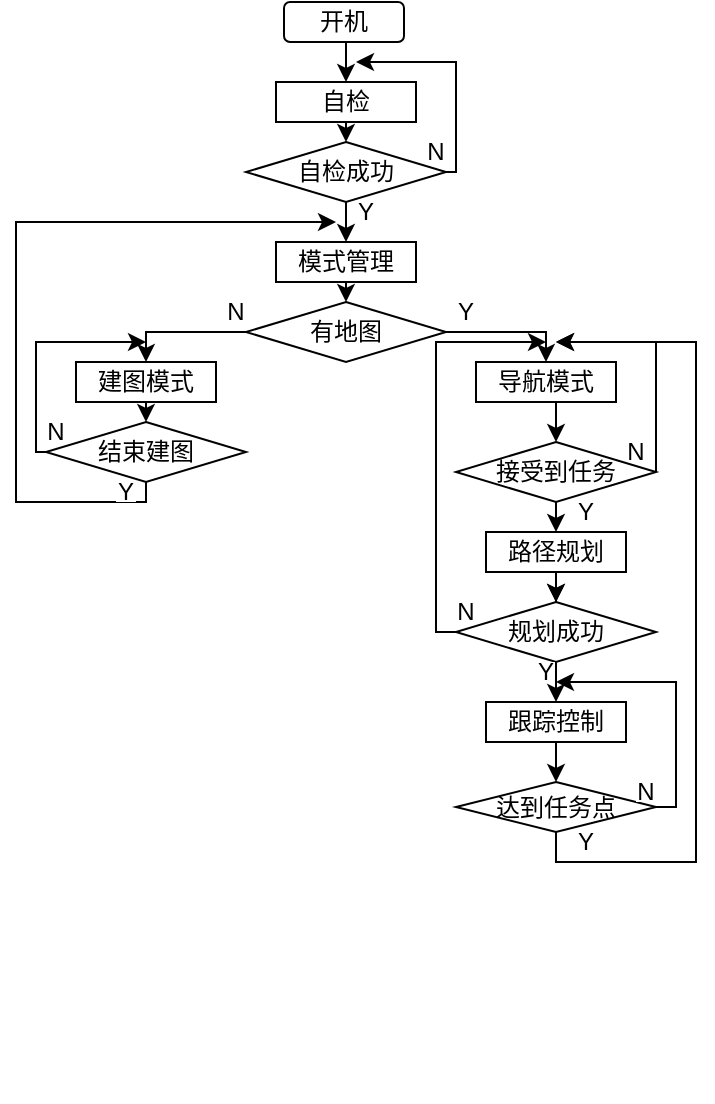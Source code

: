 <mxfile type="github" version="18.2.0">
  <diagram name="Page-1" id="JXelhiS8BHNU6qgX8I4u">
    <mxGraphModel grid="1" shadow="0" math="0" pageHeight="1169" pageWidth="827" pageScale="1" page="1" fold="1" arrows="1" connect="1" tooltips="1" guides="1" gridSize="10" dy="578" dx="1038">
      <root>
        <mxCell id="0" />
        <mxCell id="1" parent="0" />
        <mxCell value="" id="SxBzUsyrEoBDNe4wqEWg-1" parent="1" style="group" vertex="1" connectable="0">
          <mxGeometry as="geometry" height="550" width="330" y="120" x="250" />
        </mxCell>
        <mxCell value="开机" id="hA0nTZQd6rWll61IBmI7-2" parent="SxBzUsyrEoBDNe4wqEWg-1" style="rounded=1;whiteSpace=wrap;html=1;" vertex="1">
          <mxGeometry as="geometry" height="20" width="60" x="134" />
        </mxCell>
        <mxCell value="模式管理" id="hA0nTZQd6rWll61IBmI7-4" parent="SxBzUsyrEoBDNe4wqEWg-1" style="rounded=0;whiteSpace=wrap;html=1;" vertex="1">
          <mxGeometry as="geometry" height="20" width="70" y="120" x="130" />
        </mxCell>
        <mxCell id="hA0nTZQd6rWll61IBmI7-10" parent="SxBzUsyrEoBDNe4wqEWg-1" target="hA0nTZQd6rWll61IBmI7-4" source="hA0nTZQd6rWll61IBmI7-5" edge="1" style="edgeStyle=orthogonalEdgeStyle;rounded=0;orthogonalLoop=1;jettySize=auto;html=1;exitX=0.5;exitY=1;exitDx=0;exitDy=0;entryX=0.5;entryY=0;entryDx=0;entryDy=0;">
          <mxGeometry as="geometry" relative="1" />
        </mxCell>
        <mxCell id="hA0nTZQd6rWll61IBmI7-47" parent="SxBzUsyrEoBDNe4wqEWg-1" source="hA0nTZQd6rWll61IBmI7-5" edge="1" style="edgeStyle=orthogonalEdgeStyle;rounded=0;orthogonalLoop=1;jettySize=auto;html=1;exitX=1;exitY=0.5;exitDx=0;exitDy=0;">
          <mxGeometry as="geometry" relative="1">
            <mxPoint as="targetPoint" y="30" x="170" />
            <Array as="points">
              <mxPoint y="85" x="220" />
              <mxPoint y="30" x="220" />
            </Array>
          </mxGeometry>
        </mxCell>
        <mxCell value="自检成功" id="hA0nTZQd6rWll61IBmI7-5" parent="SxBzUsyrEoBDNe4wqEWg-1" style="rhombus;whiteSpace=wrap;html=1;" vertex="1">
          <mxGeometry as="geometry" height="30" width="100" y="70" x="115" />
        </mxCell>
        <mxCell id="hA0nTZQd6rWll61IBmI7-16" parent="SxBzUsyrEoBDNe4wqEWg-1" target="hA0nTZQd6rWll61IBmI7-5" source="hA0nTZQd6rWll61IBmI7-13" edge="1" style="edgeStyle=orthogonalEdgeStyle;rounded=0;orthogonalLoop=1;jettySize=auto;html=1;exitX=0.5;exitY=1;exitDx=0;exitDy=0;entryX=0.5;entryY=0;entryDx=0;entryDy=0;">
          <mxGeometry as="geometry" relative="1" />
        </mxCell>
        <mxCell value="自检" id="hA0nTZQd6rWll61IBmI7-13" parent="SxBzUsyrEoBDNe4wqEWg-1" style="rounded=0;whiteSpace=wrap;html=1;" vertex="1">
          <mxGeometry as="geometry" height="20" width="70" y="40" x="130" />
        </mxCell>
        <mxCell id="hA0nTZQd6rWll61IBmI7-14" parent="SxBzUsyrEoBDNe4wqEWg-1" target="hA0nTZQd6rWll61IBmI7-13" source="hA0nTZQd6rWll61IBmI7-2" edge="1" style="edgeStyle=orthogonalEdgeStyle;rounded=0;orthogonalLoop=1;jettySize=auto;html=1;exitX=0.5;exitY=1;exitDx=0;exitDy=0;entryX=0.5;entryY=0;entryDx=0;entryDy=0;">
          <mxGeometry as="geometry" relative="1">
            <mxPoint as="targetPoint" y="-10" x="164" />
          </mxGeometry>
        </mxCell>
        <mxCell value="有地图" id="hA0nTZQd6rWll61IBmI7-17" parent="SxBzUsyrEoBDNe4wqEWg-1" style="rhombus;whiteSpace=wrap;html=1;" vertex="1">
          <mxGeometry as="geometry" height="30" width="100" y="150" x="115" />
        </mxCell>
        <mxCell id="hA0nTZQd6rWll61IBmI7-18" parent="SxBzUsyrEoBDNe4wqEWg-1" target="hA0nTZQd6rWll61IBmI7-17" source="hA0nTZQd6rWll61IBmI7-4" edge="1" style="edgeStyle=orthogonalEdgeStyle;rounded=0;orthogonalLoop=1;jettySize=auto;html=1;exitX=0.5;exitY=1;exitDx=0;exitDy=0;entryX=0.5;entryY=0;entryDx=0;entryDy=0;">
          <mxGeometry as="geometry" relative="1" />
        </mxCell>
        <mxCell id="hA0nTZQd6rWll61IBmI7-29" parent="SxBzUsyrEoBDNe4wqEWg-1" source="hA0nTZQd6rWll61IBmI7-26" edge="1" style="edgeStyle=orthogonalEdgeStyle;rounded=0;orthogonalLoop=1;jettySize=auto;html=1;exitX=0;exitY=0.5;exitDx=0;exitDy=0;startArrow=none;">
          <mxGeometry as="geometry" relative="1">
            <mxPoint as="targetPoint" y="170" x="65" />
            <Array as="points">
              <mxPoint y="225" x="10" />
              <mxPoint y="170" x="10" />
            </Array>
          </mxGeometry>
        </mxCell>
        <mxCell id="hA0nTZQd6rWll61IBmI7-30" parent="SxBzUsyrEoBDNe4wqEWg-1" source="hA0nTZQd6rWll61IBmI7-26" edge="1" style="edgeStyle=orthogonalEdgeStyle;rounded=0;orthogonalLoop=1;jettySize=auto;html=1;exitX=0.5;exitY=1;exitDx=0;exitDy=0;">
          <mxGeometry as="geometry" relative="1">
            <mxPoint as="targetPoint" y="110" x="160" />
            <Array as="points">
              <mxPoint y="250" x="65" />
              <mxPoint y="250" />
              <mxPoint y="110" />
            </Array>
          </mxGeometry>
        </mxCell>
        <mxCell value="结束建图" id="hA0nTZQd6rWll61IBmI7-26" parent="SxBzUsyrEoBDNe4wqEWg-1" style="rhombus;whiteSpace=wrap;html=1;" vertex="1">
          <mxGeometry as="geometry" height="30" width="100" y="210" x="15" />
        </mxCell>
        <mxCell id="hA0nTZQd6rWll61IBmI7-65" parent="SxBzUsyrEoBDNe4wqEWg-1" source="hA0nTZQd6rWll61IBmI7-31" edge="1" style="edgeStyle=orthogonalEdgeStyle;rounded=0;orthogonalLoop=1;jettySize=auto;html=1;exitX=1;exitY=0.5;exitDx=0;exitDy=0;startArrow=none;">
          <mxGeometry as="geometry" relative="1">
            <mxPoint as="targetPoint" y="170" x="270" />
            <Array as="points">
              <mxPoint y="170" x="320" />
            </Array>
          </mxGeometry>
        </mxCell>
        <mxCell value="" id="SxBzUsyrEoBDNe4wqEWg-5" parent="SxBzUsyrEoBDNe4wqEWg-1" target="hA0nTZQd6rWll61IBmI7-35" source="hA0nTZQd6rWll61IBmI7-34" edge="1" style="edgeStyle=orthogonalEdgeStyle;rounded=0;orthogonalLoop=1;jettySize=auto;html=1;">
          <mxGeometry as="geometry" relative="1" />
        </mxCell>
        <mxCell value="路径规划" id="hA0nTZQd6rWll61IBmI7-34" parent="SxBzUsyrEoBDNe4wqEWg-1" style="rounded=0;whiteSpace=wrap;html=1;" vertex="1">
          <mxGeometry as="geometry" height="20" width="70" y="265" x="235" />
        </mxCell>
        <mxCell id="hA0nTZQd6rWll61IBmI7-36" parent="SxBzUsyrEoBDNe4wqEWg-1" target="hA0nTZQd6rWll61IBmI7-34" source="hA0nTZQd6rWll61IBmI7-31" edge="1" style="edgeStyle=orthogonalEdgeStyle;rounded=0;orthogonalLoop=1;jettySize=auto;html=1;exitX=0.5;exitY=1;exitDx=0;exitDy=0;entryX=0.5;entryY=0;entryDx=0;entryDy=0;">
          <mxGeometry as="geometry" relative="1" />
        </mxCell>
        <mxCell id="hA0nTZQd6rWll61IBmI7-44" parent="SxBzUsyrEoBDNe4wqEWg-1" source="hA0nTZQd6rWll61IBmI7-35" edge="1" style="edgeStyle=orthogonalEdgeStyle;rounded=0;orthogonalLoop=1;jettySize=auto;html=1;exitX=0;exitY=0.5;exitDx=0;exitDy=0;">
          <mxGeometry as="geometry" relative="1">
            <mxPoint as="targetPoint" y="170" x="265" />
            <Array as="points">
              <mxPoint y="315" x="210" />
              <mxPoint y="170" x="210" />
            </Array>
          </mxGeometry>
        </mxCell>
        <mxCell value="规划成功" id="hA0nTZQd6rWll61IBmI7-35" parent="SxBzUsyrEoBDNe4wqEWg-1" style="rhombus;whiteSpace=wrap;html=1;" vertex="1">
          <mxGeometry as="geometry" height="30" width="100" y="300" x="220" />
        </mxCell>
        <mxCell id="hA0nTZQd6rWll61IBmI7-37" parent="SxBzUsyrEoBDNe4wqEWg-1" target="hA0nTZQd6rWll61IBmI7-35" source="hA0nTZQd6rWll61IBmI7-34" edge="1" style="edgeStyle=orthogonalEdgeStyle;rounded=0;orthogonalLoop=1;jettySize=auto;html=1;exitX=0.5;exitY=1;exitDx=0;exitDy=0;entryX=0.5;entryY=0;entryDx=0;entryDy=0;">
          <mxGeometry as="geometry" relative="1" />
        </mxCell>
        <mxCell id="hA0nTZQd6rWll61IBmI7-43" parent="SxBzUsyrEoBDNe4wqEWg-1" source="hA0nTZQd6rWll61IBmI7-39" edge="1" style="edgeStyle=orthogonalEdgeStyle;rounded=0;orthogonalLoop=1;jettySize=auto;html=1;exitX=0.5;exitY=1;exitDx=0;exitDy=0;">
          <mxGeometry as="geometry" relative="1">
            <mxPoint as="targetPoint" y="170" x="270" />
            <Array as="points">
              <mxPoint y="430" x="270" />
              <mxPoint y="430" x="340" />
              <mxPoint y="170" x="340" />
            </Array>
          </mxGeometry>
        </mxCell>
        <mxCell id="hA0nTZQd6rWll61IBmI7-71" parent="SxBzUsyrEoBDNe4wqEWg-1" source="hA0nTZQd6rWll61IBmI7-39" edge="1" style="edgeStyle=orthogonalEdgeStyle;rounded=0;orthogonalLoop=1;jettySize=auto;html=1;exitX=1;exitY=0.5;exitDx=0;exitDy=0;">
          <mxGeometry as="geometry" relative="1">
            <mxPoint as="targetPoint" y="340" x="270" />
            <Array as="points">
              <mxPoint y="403" x="330" />
              <mxPoint y="340" x="330" />
            </Array>
          </mxGeometry>
        </mxCell>
        <mxCell value="达到任务点" id="hA0nTZQd6rWll61IBmI7-39" parent="SxBzUsyrEoBDNe4wqEWg-1" style="rhombus;whiteSpace=wrap;html=1;" vertex="1">
          <mxGeometry as="geometry" height="25" width="100" y="390" x="220" />
        </mxCell>
        <mxCell value="Y" id="hA0nTZQd6rWll61IBmI7-45" parent="SxBzUsyrEoBDNe4wqEWg-1" style="whiteSpace=wrap;html=1;aspect=fixed;strokeColor=none;" vertex="1">
          <mxGeometry as="geometry" height="10" width="10" y="100" x="170" />
        </mxCell>
        <mxCell value="N" id="hA0nTZQd6rWll61IBmI7-46" parent="SxBzUsyrEoBDNe4wqEWg-1" style="whiteSpace=wrap;html=1;aspect=fixed;strokeColor=none;" vertex="1">
          <mxGeometry as="geometry" height="10" width="10" y="150" x="105" />
        </mxCell>
        <mxCell value="N" id="hA0nTZQd6rWll61IBmI7-48" parent="SxBzUsyrEoBDNe4wqEWg-1" style="whiteSpace=wrap;html=1;aspect=fixed;strokeColor=none;" vertex="1">
          <mxGeometry as="geometry" height="10" width="10" y="70" x="205" />
        </mxCell>
        <mxCell value="Y" id="hA0nTZQd6rWll61IBmI7-53" parent="SxBzUsyrEoBDNe4wqEWg-1" style="whiteSpace=wrap;html=1;aspect=fixed;strokeColor=none;" vertex="1">
          <mxGeometry as="geometry" height="10" width="10" y="150" x="220" />
        </mxCell>
        <mxCell value="Y" id="hA0nTZQd6rWll61IBmI7-54" parent="SxBzUsyrEoBDNe4wqEWg-1" style="whiteSpace=wrap;html=1;aspect=fixed;strokeColor=none;" vertex="1">
          <mxGeometry as="geometry" height="10" width="10" y="250" x="280" />
        </mxCell>
        <mxCell value="Y" id="hA0nTZQd6rWll61IBmI7-55" parent="SxBzUsyrEoBDNe4wqEWg-1" style="whiteSpace=wrap;html=1;aspect=fixed;strokeColor=none;" vertex="1">
          <mxGeometry as="geometry" height="10" width="10" y="330" x="260" />
        </mxCell>
        <mxCell value="Y" id="hA0nTZQd6rWll61IBmI7-56" parent="SxBzUsyrEoBDNe4wqEWg-1" style="whiteSpace=wrap;html=1;aspect=fixed;strokeColor=none;" vertex="1">
          <mxGeometry as="geometry" height="10" width="10" y="415" x="280" />
        </mxCell>
        <mxCell value="Y" id="hA0nTZQd6rWll61IBmI7-57" parent="SxBzUsyrEoBDNe4wqEWg-1" style="whiteSpace=wrap;html=1;aspect=fixed;strokeColor=none;" vertex="1">
          <mxGeometry as="geometry" height="10" width="10" y="240" x="50" />
        </mxCell>
        <mxCell value="N" id="hA0nTZQd6rWll61IBmI7-59" parent="SxBzUsyrEoBDNe4wqEWg-1" style="whiteSpace=wrap;html=1;aspect=fixed;strokeColor=none;" vertex="1">
          <mxGeometry as="geometry" height="10" width="10" y="210" x="15" />
        </mxCell>
        <mxCell value="N" id="hA0nTZQd6rWll61IBmI7-61" parent="SxBzUsyrEoBDNe4wqEWg-1" style="whiteSpace=wrap;html=1;aspect=fixed;strokeColor=none;" vertex="1">
          <mxGeometry as="geometry" height="10" width="10" y="300" x="220" />
        </mxCell>
        <mxCell value="N" id="hA0nTZQd6rWll61IBmI7-62" parent="SxBzUsyrEoBDNe4wqEWg-1" style="whiteSpace=wrap;html=1;aspect=fixed;strokeColor=none;" vertex="1">
          <mxGeometry as="geometry" height="10" width="10" y="390" x="310" />
        </mxCell>
        <mxCell value="N" id="hA0nTZQd6rWll61IBmI7-60" parent="SxBzUsyrEoBDNe4wqEWg-1" style="whiteSpace=wrap;html=1;aspect=fixed;strokeColor=none;" vertex="1">
          <mxGeometry as="geometry" height="10" width="10" y="220" x="305" />
        </mxCell>
        <mxCell value="建图模式" id="hA0nTZQd6rWll61IBmI7-19" parent="SxBzUsyrEoBDNe4wqEWg-1" style="rounded=0;whiteSpace=wrap;html=1;" vertex="1">
          <mxGeometry as="geometry" height="20" width="70" y="180" x="30" />
        </mxCell>
        <mxCell id="hA0nTZQd6rWll61IBmI7-21" parent="SxBzUsyrEoBDNe4wqEWg-1" target="hA0nTZQd6rWll61IBmI7-19" source="hA0nTZQd6rWll61IBmI7-17" edge="1" style="edgeStyle=orthogonalEdgeStyle;rounded=0;orthogonalLoop=1;jettySize=auto;html=1;exitX=0;exitY=0.5;exitDx=0;exitDy=0;entryX=0.5;entryY=0;entryDx=0;entryDy=0;">
          <mxGeometry as="geometry" relative="1">
            <Array as="points">
              <mxPoint y="165" x="65" />
            </Array>
          </mxGeometry>
        </mxCell>
        <mxCell id="hA0nTZQd6rWll61IBmI7-27" parent="SxBzUsyrEoBDNe4wqEWg-1" target="hA0nTZQd6rWll61IBmI7-26" source="hA0nTZQd6rWll61IBmI7-19" edge="1" style="edgeStyle=orthogonalEdgeStyle;rounded=0;orthogonalLoop=1;jettySize=auto;html=1;exitX=0.5;exitY=1;exitDx=0;exitDy=0;entryX=0.5;entryY=0;entryDx=0;entryDy=0;">
          <mxGeometry as="geometry" relative="1" />
        </mxCell>
        <mxCell value="导航模式" id="hA0nTZQd6rWll61IBmI7-20" parent="SxBzUsyrEoBDNe4wqEWg-1" style="rounded=0;whiteSpace=wrap;html=1;" vertex="1">
          <mxGeometry as="geometry" height="20" width="70" y="180" x="230" />
        </mxCell>
        <mxCell id="hA0nTZQd6rWll61IBmI7-22" parent="SxBzUsyrEoBDNe4wqEWg-1" target="hA0nTZQd6rWll61IBmI7-20" source="hA0nTZQd6rWll61IBmI7-17" edge="1" style="edgeStyle=orthogonalEdgeStyle;rounded=0;orthogonalLoop=1;jettySize=auto;html=1;exitX=1;exitY=0.5;exitDx=0;exitDy=0;entryX=0.5;entryY=0;entryDx=0;entryDy=0;">
          <mxGeometry as="geometry" relative="1">
            <Array as="points">
              <mxPoint y="165" x="265" />
            </Array>
          </mxGeometry>
        </mxCell>
        <mxCell id="hA0nTZQd6rWll61IBmI7-32" parent="SxBzUsyrEoBDNe4wqEWg-1" target="hA0nTZQd6rWll61IBmI7-31" source="hA0nTZQd6rWll61IBmI7-20" edge="1" style="edgeStyle=orthogonalEdgeStyle;rounded=0;orthogonalLoop=1;jettySize=auto;html=1;exitX=0.5;exitY=1;exitDx=0;exitDy=0;entryX=0.5;entryY=0;entryDx=0;entryDy=0;">
          <mxGeometry as="geometry" relative="1" />
        </mxCell>
        <mxCell value="跟踪控制" id="hA0nTZQd6rWll61IBmI7-38" parent="SxBzUsyrEoBDNe4wqEWg-1" style="rounded=0;whiteSpace=wrap;html=1;" vertex="1">
          <mxGeometry as="geometry" height="20" width="70" y="350" x="235" />
        </mxCell>
        <mxCell id="hA0nTZQd6rWll61IBmI7-40" parent="SxBzUsyrEoBDNe4wqEWg-1" target="hA0nTZQd6rWll61IBmI7-38" source="hA0nTZQd6rWll61IBmI7-35" edge="1" style="edgeStyle=orthogonalEdgeStyle;rounded=0;orthogonalLoop=1;jettySize=auto;html=1;exitX=0.5;exitY=1;exitDx=0;exitDy=0;entryX=0.5;entryY=0;entryDx=0;entryDy=0;">
          <mxGeometry as="geometry" relative="1">
            <mxPoint as="targetPoint" y="460" x="265" />
          </mxGeometry>
        </mxCell>
        <mxCell id="hA0nTZQd6rWll61IBmI7-41" parent="SxBzUsyrEoBDNe4wqEWg-1" target="hA0nTZQd6rWll61IBmI7-39" source="hA0nTZQd6rWll61IBmI7-38" edge="1" style="edgeStyle=orthogonalEdgeStyle;rounded=0;orthogonalLoop=1;jettySize=auto;html=1;exitX=0.5;exitY=1;exitDx=0;exitDy=0;entryX=0.5;entryY=0;entryDx=0;entryDy=0;">
          <mxGeometry as="geometry" relative="1" />
        </mxCell>
        <mxCell value="接受到任务" id="hA0nTZQd6rWll61IBmI7-31" parent="SxBzUsyrEoBDNe4wqEWg-1" style="rhombus;whiteSpace=wrap;html=1;" vertex="1">
          <mxGeometry as="geometry" height="30" width="100" y="220" x="220" />
        </mxCell>
      </root>
    </mxGraphModel>
  </diagram>
</mxfile>
